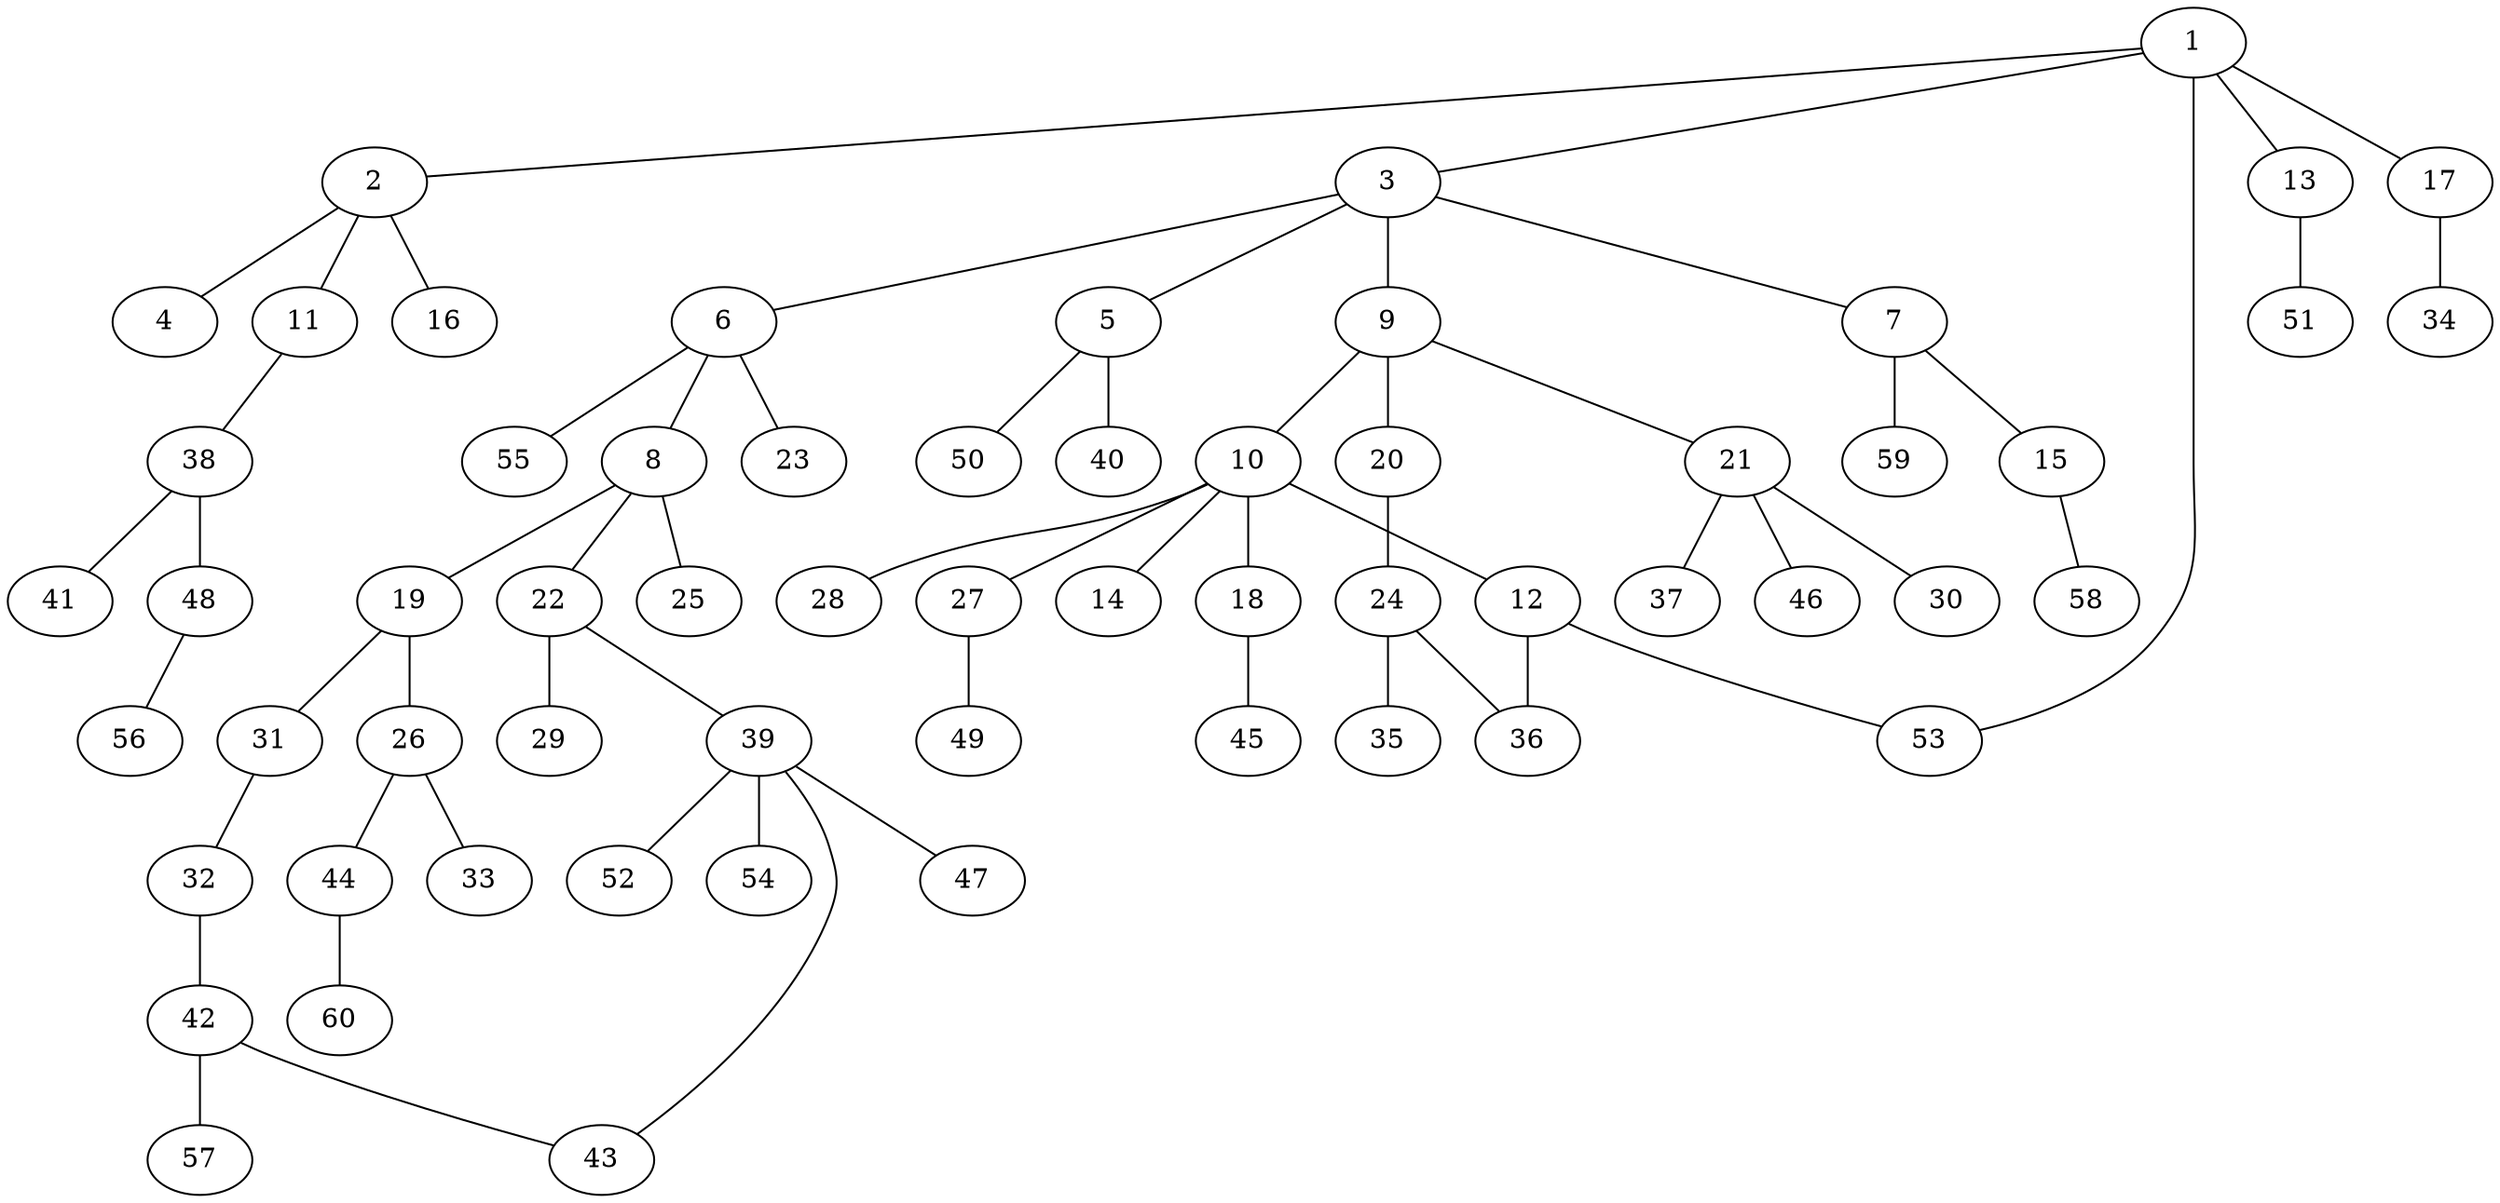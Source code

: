 graph graphname {1--2
1--3
1--13
1--17
1--53
2--4
2--11
2--16
3--5
3--6
3--7
3--9
5--40
5--50
6--8
6--23
6--55
7--15
7--59
8--19
8--22
8--25
9--10
9--20
9--21
10--12
10--14
10--18
10--27
10--28
11--38
12--36
12--53
13--51
15--58
17--34
18--45
19--26
19--31
20--24
21--30
21--37
21--46
22--29
22--39
24--35
24--36
26--33
26--44
27--49
31--32
32--42
38--41
38--48
39--43
39--47
39--52
39--54
42--43
42--57
44--60
48--56
}